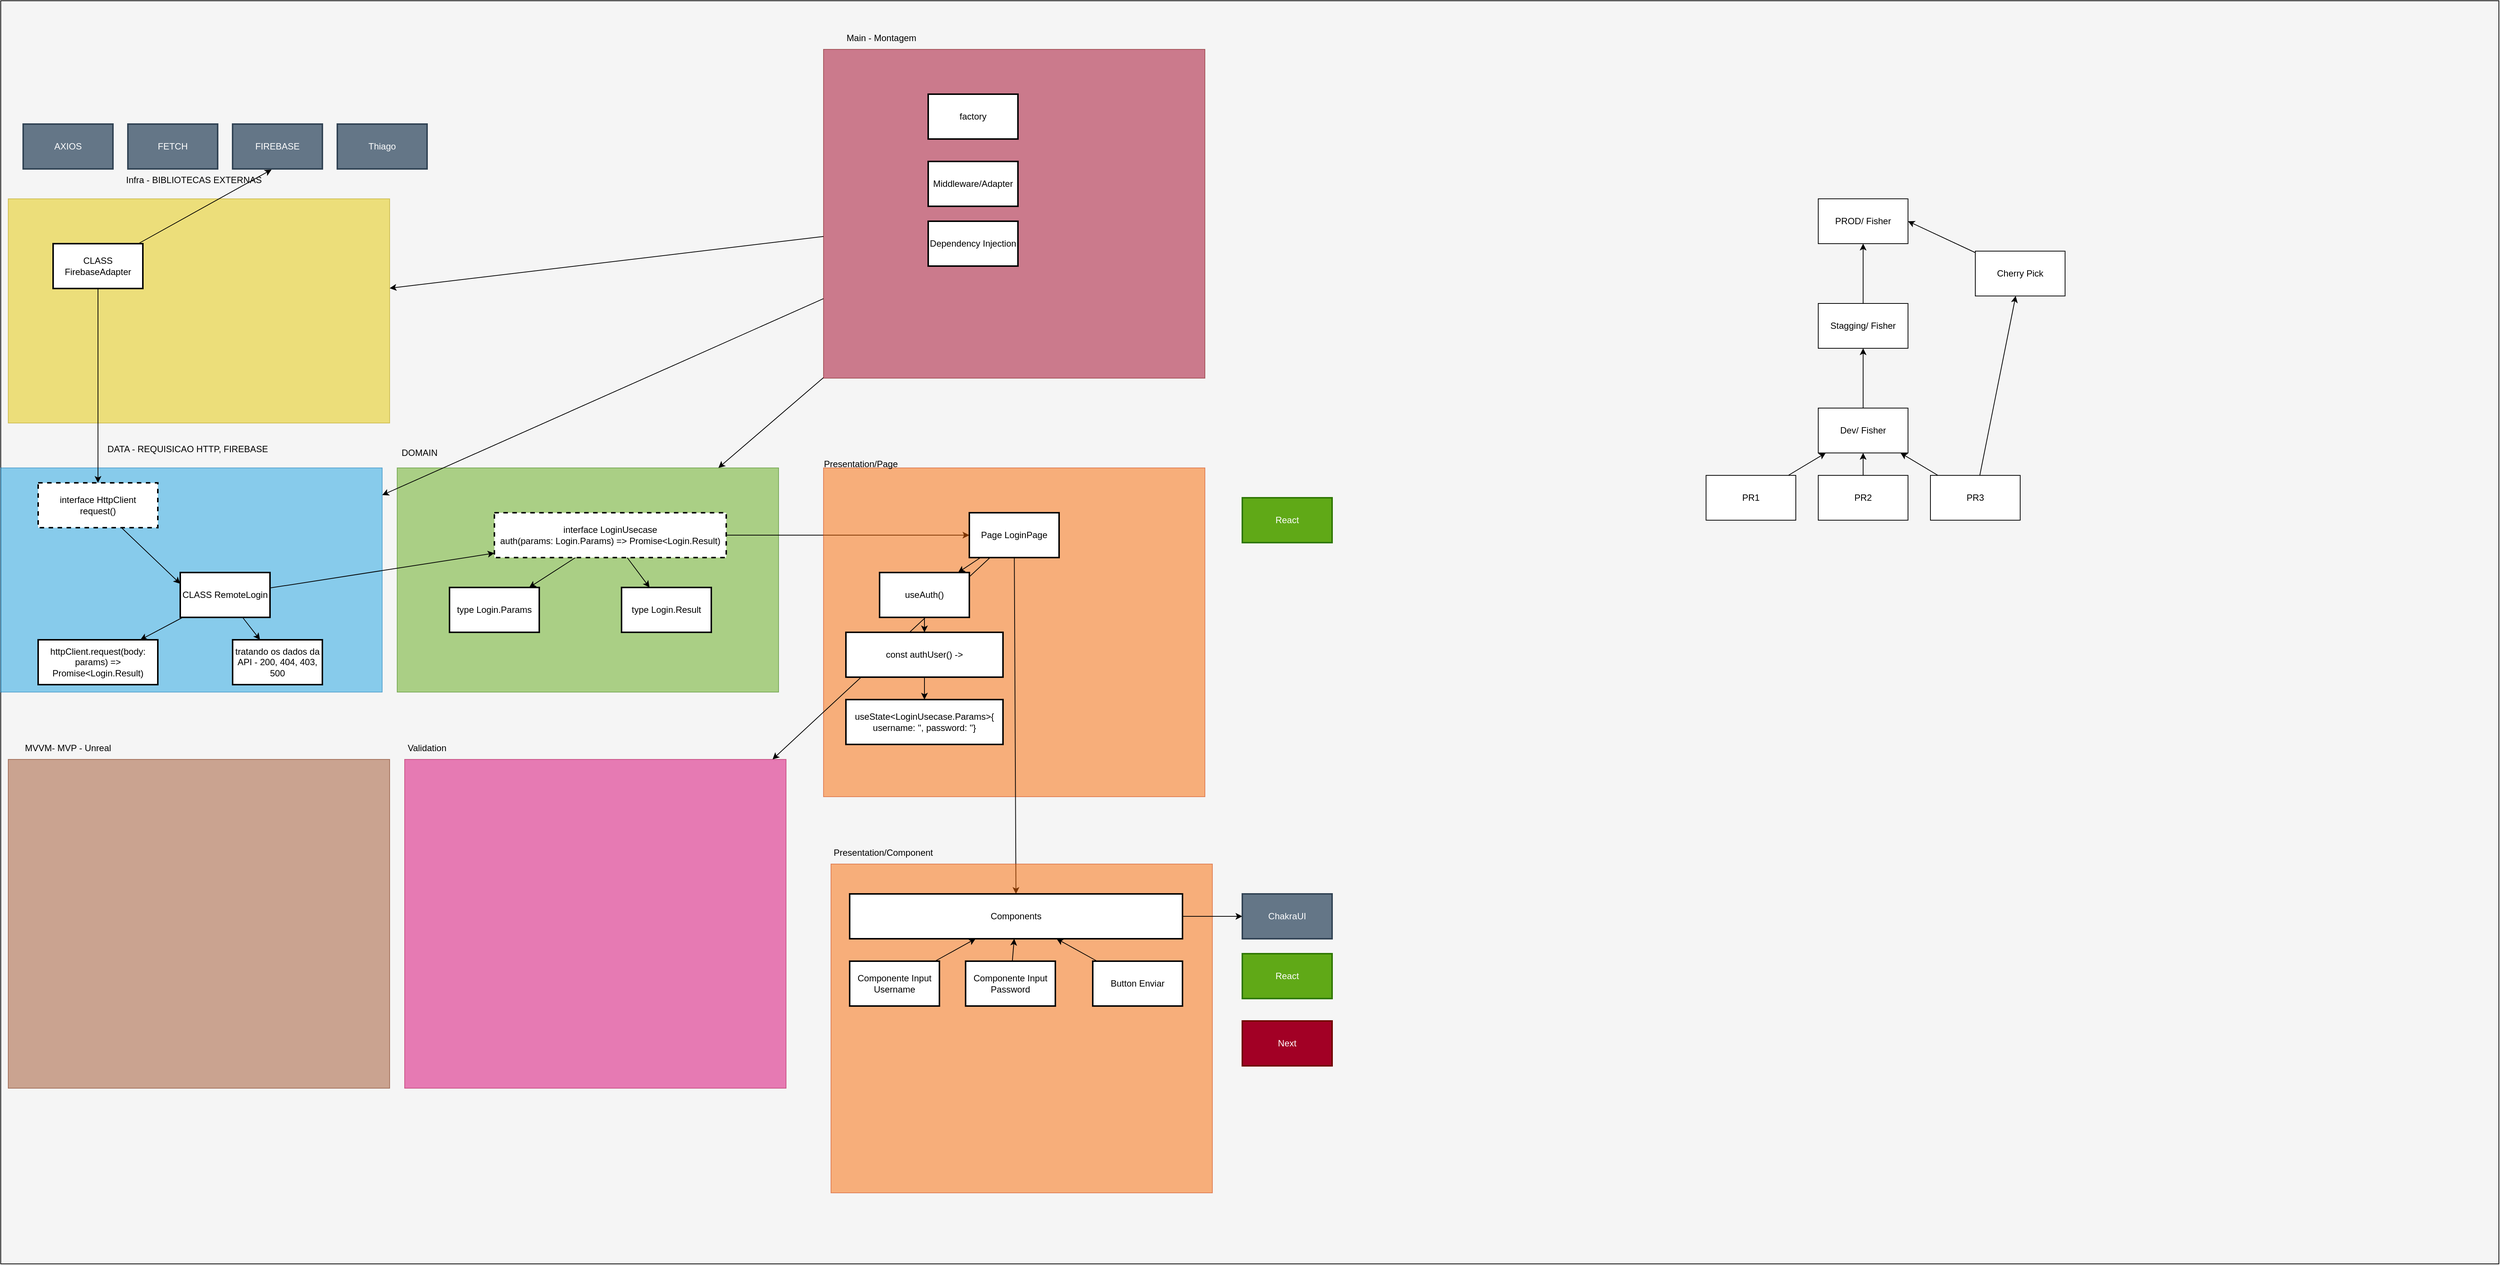 <mxfile>
    <diagram id="tPKMsFgk3ZpSfHLXEZsq" name="Page-1">
        <mxGraphModel dx="940" dy="1574" grid="1" gridSize="10" guides="1" tooltips="1" connect="1" arrows="1" fold="1" page="1" pageScale="1" pageWidth="850" pageHeight="1100" math="0" shadow="0">
            <root>
                <mxCell id="0"/>
                <mxCell id="1" parent="0"/>
                <mxCell id="3" value="" style="rounded=0;whiteSpace=wrap;html=1;fillColor=#f5f5f5;fontColor=#2B2D42;strokeColor=#000000;fontStyle=1" parent="1" vertex="1">
                    <mxGeometry x="20" y="-55" width="3340" height="1690" as="geometry"/>
                </mxCell>
                <mxCell id="78" value="" style="rounded=0;whiteSpace=wrap;html=1;fontColor=#ffffff;opacity=50;fillColor=#60a917;strokeColor=#2D7600;" parent="1" vertex="1">
                    <mxGeometry x="550" y="570" width="510" height="300" as="geometry"/>
                </mxCell>
                <mxCell id="79" value="DOMAIN" style="text;html=1;strokeColor=none;fillColor=none;align=center;verticalAlign=middle;whiteSpace=wrap;rounded=0;fontColor=#000000;opacity=50;" parent="1" vertex="1">
                    <mxGeometry x="550" y="535" width="60" height="30" as="geometry"/>
                </mxCell>
                <mxCell id="82" value="" style="edgeStyle=none;html=1;strokeColor=#000000;fontColor=#000000;" parent="1" source="80" target="81" edge="1">
                    <mxGeometry relative="1" as="geometry"/>
                </mxCell>
                <mxCell id="84" value="" style="edgeStyle=none;html=1;strokeColor=#000000;fontColor=#000000;" parent="1" source="80" target="83" edge="1">
                    <mxGeometry relative="1" as="geometry"/>
                </mxCell>
                <mxCell id="192" style="edgeStyle=none;html=1;strokeColor=#000000;" parent="1" source="80" target="158" edge="1">
                    <mxGeometry relative="1" as="geometry"/>
                </mxCell>
                <mxCell id="80" value="interface LoginUsecase&lt;br&gt;auth(params: Login.Params) =&amp;gt; Promise&amp;lt;Login.Result)" style="rounded=0;whiteSpace=wrap;html=1;fontColor=#000000;fillColor=#FFFFFF;strokeWidth=2;strokeColor=#000000;dashed=1;" parent="1" vertex="1">
                    <mxGeometry x="680" y="630" width="310" height="60" as="geometry"/>
                </mxCell>
                <mxCell id="81" value="type Login.Params" style="rounded=0;whiteSpace=wrap;html=1;fontColor=#000000;fillColor=#FFFFFF;strokeWidth=2;strokeColor=#000000;" parent="1" vertex="1">
                    <mxGeometry x="620" y="730" width="120" height="60" as="geometry"/>
                </mxCell>
                <mxCell id="83" value="type Login.Result" style="rounded=0;whiteSpace=wrap;html=1;fontColor=#000000;fillColor=#FFFFFF;strokeWidth=2;strokeColor=#000000;" parent="1" vertex="1">
                    <mxGeometry x="850" y="730" width="120" height="60" as="geometry"/>
                </mxCell>
                <mxCell id="85" value="" style="rounded=0;whiteSpace=wrap;html=1;fontColor=#ffffff;opacity=50;fillColor=#1ba1e2;strokeColor=#006EAF;fontStyle=0" parent="1" vertex="1">
                    <mxGeometry x="20" y="570" width="510" height="300" as="geometry"/>
                </mxCell>
                <mxCell id="86" value="DATA - REQUISICAO HTTP, FIREBASE" style="text;html=1;strokeColor=none;fillColor=none;align=center;verticalAlign=middle;whiteSpace=wrap;rounded=0;fontColor=#000000;opacity=50;" parent="1" vertex="1">
                    <mxGeometry x="20" y="530" width="500" height="30" as="geometry"/>
                </mxCell>
                <mxCell id="88" style="edgeStyle=none;html=1;strokeColor=#000000;fontColor=#000000;" parent="1" source="87" target="80" edge="1">
                    <mxGeometry relative="1" as="geometry"/>
                </mxCell>
                <mxCell id="92" value="" style="edgeStyle=none;html=1;strokeColor=#000000;fontColor=#000000;" parent="1" source="87" target="91" edge="1">
                    <mxGeometry relative="1" as="geometry"/>
                </mxCell>
                <mxCell id="110" value="" style="edgeStyle=none;html=1;strokeColor=#000000;fontColor=#000000;" parent="1" source="87" target="109" edge="1">
                    <mxGeometry relative="1" as="geometry"/>
                </mxCell>
                <mxCell id="87" value="CLASS RemoteLogin" style="rounded=0;whiteSpace=wrap;html=1;fontColor=#000000;fillColor=#FFFFFF;strokeWidth=2;strokeColor=#000000;" parent="1" vertex="1">
                    <mxGeometry x="260" y="710" width="120" height="60" as="geometry"/>
                </mxCell>
                <mxCell id="94" style="edgeStyle=none;html=1;entryX=0;entryY=0.25;entryDx=0;entryDy=0;strokeColor=#000000;fontColor=#000000;" parent="1" source="89" target="87" edge="1">
                    <mxGeometry relative="1" as="geometry"/>
                </mxCell>
                <mxCell id="89" value="interface HttpClient&lt;br&gt;request()" style="rounded=0;whiteSpace=wrap;html=1;fontColor=#000000;fillColor=#FFFFFF;strokeWidth=2;strokeColor=#000000;dashed=1;" parent="1" vertex="1">
                    <mxGeometry x="70" y="590" width="160" height="60" as="geometry"/>
                </mxCell>
                <mxCell id="91" value="httpClient.request(body: params) =&amp;gt; Promise&amp;lt;Login.Result)" style="rounded=0;whiteSpace=wrap;html=1;fontColor=#000000;fillColor=#FFFFFF;strokeWidth=2;strokeColor=#000000;" parent="1" vertex="1">
                    <mxGeometry x="70" y="800" width="160" height="60" as="geometry"/>
                </mxCell>
                <mxCell id="97" value="" style="rounded=0;whiteSpace=wrap;html=1;fontColor=#000000;opacity=50;fillColor=#e3c800;strokeColor=#B09500;" parent="1" vertex="1">
                    <mxGeometry x="30" y="210" width="510" height="300" as="geometry"/>
                </mxCell>
                <mxCell id="98" value="Infra - BIBLIOTECAS EXTERNAS&amp;nbsp;" style="text;html=1;strokeColor=none;fillColor=none;align=center;verticalAlign=middle;whiteSpace=wrap;rounded=0;fontColor=#000000;opacity=50;" parent="1" vertex="1">
                    <mxGeometry x="30" y="170" width="500" height="30" as="geometry"/>
                </mxCell>
                <mxCell id="99" value="AXIOS" style="rounded=0;whiteSpace=wrap;html=1;fontColor=#ffffff;fillColor=#647687;strokeWidth=2;strokeColor=#314354;" parent="1" vertex="1">
                    <mxGeometry x="50" y="110" width="120" height="60" as="geometry"/>
                </mxCell>
                <mxCell id="100" value="FETCH" style="rounded=0;whiteSpace=wrap;html=1;fontColor=#ffffff;fillColor=#647687;strokeWidth=2;strokeColor=#314354;" parent="1" vertex="1">
                    <mxGeometry x="190" y="110" width="120" height="60" as="geometry"/>
                </mxCell>
                <mxCell id="101" value="FIREBASE" style="rounded=0;whiteSpace=wrap;html=1;fontColor=#ffffff;fillColor=#647687;strokeWidth=2;strokeColor=#314354;" parent="1" vertex="1">
                    <mxGeometry x="330" y="110" width="120" height="60" as="geometry"/>
                </mxCell>
                <mxCell id="102" value="Thiago" style="rounded=0;whiteSpace=wrap;html=1;fontColor=#ffffff;fillColor=#647687;strokeWidth=2;strokeColor=#314354;" parent="1" vertex="1">
                    <mxGeometry x="470" y="110" width="120" height="60" as="geometry"/>
                </mxCell>
                <mxCell id="106" style="edgeStyle=none;html=1;strokeColor=#000000;fontColor=#000000;" parent="1" source="103" target="89" edge="1">
                    <mxGeometry relative="1" as="geometry"/>
                </mxCell>
                <mxCell id="108" style="edgeStyle=none;html=1;strokeColor=#000000;fontColor=#000000;entryX=0.704;entryY=0.033;entryDx=0;entryDy=0;entryPerimeter=0;" parent="1" source="103" target="98" edge="1">
                    <mxGeometry relative="1" as="geometry"/>
                </mxCell>
                <mxCell id="103" value="CLASS FirebaseAdapter" style="rounded=0;whiteSpace=wrap;html=1;fontColor=#000000;fillColor=#FFFFFF;strokeWidth=2;strokeColor=#000000;" parent="1" vertex="1">
                    <mxGeometry x="90" y="270" width="120" height="60" as="geometry"/>
                </mxCell>
                <mxCell id="109" value="tratando os dados da API - 200, 404, 403, 500" style="rounded=0;whiteSpace=wrap;html=1;fontColor=#000000;fillColor=#FFFFFF;strokeWidth=2;strokeColor=#000000;" parent="1" vertex="1">
                    <mxGeometry x="330" y="800" width="120" height="60" as="geometry"/>
                </mxCell>
                <mxCell id="154" value="" style="rounded=0;whiteSpace=wrap;html=1;fontColor=#000000;opacity=50;fillColor=#fa6800;strokeColor=#C73500;" parent="1" vertex="1">
                    <mxGeometry x="1120" y="570" width="510" height="440" as="geometry"/>
                </mxCell>
                <mxCell id="155" value="Main - Montagem" style="text;html=1;strokeColor=none;fillColor=none;align=center;verticalAlign=middle;whiteSpace=wrap;rounded=0;fontColor=#000000;opacity=50;" parent="1" vertex="1">
                    <mxGeometry x="1135" y="-20" width="125" height="30" as="geometry"/>
                </mxCell>
                <mxCell id="185" style="edgeStyle=none;html=1;strokeColor=#000000;" parent="1" source="158" target="178" edge="1">
                    <mxGeometry relative="1" as="geometry"/>
                </mxCell>
                <mxCell id="196" style="edgeStyle=none;html=1;strokeColor=#000000;" parent="1" source="158" target="193" edge="1">
                    <mxGeometry relative="1" as="geometry"/>
                </mxCell>
                <mxCell id="224" style="edgeStyle=none;html=1;strokeColor=#000000;" parent="1" source="158" target="220" edge="1">
                    <mxGeometry relative="1" as="geometry"/>
                </mxCell>
                <mxCell id="158" value="Page LoginPage" style="rounded=0;whiteSpace=wrap;html=1;fontColor=#000000;fillColor=#FFFFFF;strokeWidth=2;strokeColor=#000000;" parent="1" vertex="1">
                    <mxGeometry x="1315" y="630" width="120" height="60" as="geometry"/>
                </mxCell>
                <mxCell id="163" value="useState&amp;lt;LoginUsecase.Params&amp;gt;{&lt;br&gt;username: '', password: ''}" style="rounded=0;whiteSpace=wrap;html=1;fontColor=#000000;fillColor=#FFFFFF;strokeWidth=2;strokeColor=#000000;" parent="1" vertex="1">
                    <mxGeometry x="1150" y="880" width="210" height="60" as="geometry"/>
                </mxCell>
                <mxCell id="175" value="" style="rounded=0;whiteSpace=wrap;html=1;fontColor=#000000;opacity=50;fillColor=#fa6800;strokeColor=#C73500;" parent="1" vertex="1">
                    <mxGeometry x="1130" y="1100" width="510" height="440" as="geometry"/>
                </mxCell>
                <mxCell id="176" value="Presentation/Component" style="text;html=1;strokeColor=none;fillColor=none;align=center;verticalAlign=middle;whiteSpace=wrap;rounded=0;fontColor=#000000;opacity=50;" parent="1" vertex="1">
                    <mxGeometry x="1170" y="1070" width="60" height="30" as="geometry"/>
                </mxCell>
                <mxCell id="188" style="edgeStyle=none;html=1;strokeColor=#000000;" parent="1" source="178" target="187" edge="1">
                    <mxGeometry relative="1" as="geometry"/>
                </mxCell>
                <mxCell id="178" value="Components" style="rounded=0;whiteSpace=wrap;html=1;fontColor=#000000;fillColor=#FFFFFF;strokeWidth=2;strokeColor=#000000;" parent="1" vertex="1">
                    <mxGeometry x="1155" y="1140" width="445" height="60" as="geometry"/>
                </mxCell>
                <mxCell id="184" value="" style="edgeStyle=none;html=1;strokeColor=#000000;" parent="1" source="179" target="178" edge="1">
                    <mxGeometry relative="1" as="geometry"/>
                </mxCell>
                <mxCell id="179" value="Componente Input Username" style="rounded=0;whiteSpace=wrap;html=1;fontColor=#000000;fillColor=#FFFFFF;strokeWidth=2;strokeColor=#000000;" parent="1" vertex="1">
                    <mxGeometry x="1155" y="1230" width="120" height="60" as="geometry"/>
                </mxCell>
                <mxCell id="183" value="" style="edgeStyle=none;html=1;strokeColor=#000000;" parent="1" source="180" target="178" edge="1">
                    <mxGeometry relative="1" as="geometry"/>
                </mxCell>
                <mxCell id="180" value="Componente Input Password" style="rounded=0;whiteSpace=wrap;html=1;fontColor=#000000;fillColor=#FFFFFF;strokeWidth=2;strokeColor=#000000;" parent="1" vertex="1">
                    <mxGeometry x="1310" y="1230" width="120" height="60" as="geometry"/>
                </mxCell>
                <mxCell id="182" value="" style="edgeStyle=none;html=1;strokeColor=#000000;" parent="1" source="181" target="178" edge="1">
                    <mxGeometry relative="1" as="geometry"/>
                </mxCell>
                <mxCell id="181" value="Button Enviar" style="rounded=0;whiteSpace=wrap;html=1;fontColor=#000000;fillColor=#FFFFFF;strokeWidth=2;strokeColor=#000000;" parent="1" vertex="1">
                    <mxGeometry x="1480" y="1230" width="120" height="60" as="geometry"/>
                </mxCell>
                <mxCell id="187" value="ChakraUI" style="rounded=0;whiteSpace=wrap;html=1;fontColor=#ffffff;fillColor=#647687;strokeWidth=2;strokeColor=#314354;" parent="1" vertex="1">
                    <mxGeometry x="1680" y="1140" width="120" height="60" as="geometry"/>
                </mxCell>
                <mxCell id="197" style="edgeStyle=none;html=1;entryX=0.5;entryY=0;entryDx=0;entryDy=0;strokeColor=#000000;" parent="1" source="190" target="163" edge="1">
                    <mxGeometry relative="1" as="geometry"/>
                </mxCell>
                <mxCell id="190" value="&amp;nbsp;const authUser() -&amp;gt;&amp;nbsp;" style="rounded=0;whiteSpace=wrap;html=1;fontColor=#000000;fillColor=#FFFFFF;strokeWidth=2;strokeColor=#000000;" parent="1" vertex="1">
                    <mxGeometry x="1150" y="790" width="210" height="60" as="geometry"/>
                </mxCell>
                <mxCell id="195" style="edgeStyle=none;html=1;strokeColor=#000000;" parent="1" source="193" target="190" edge="1">
                    <mxGeometry relative="1" as="geometry"/>
                </mxCell>
                <mxCell id="193" value="useAuth()" style="rounded=0;whiteSpace=wrap;html=1;fontColor=#000000;fillColor=#FFFFFF;strokeWidth=2;strokeColor=#000000;" parent="1" vertex="1">
                    <mxGeometry x="1195" y="710" width="120" height="60" as="geometry"/>
                </mxCell>
                <mxCell id="226" style="edgeStyle=none;html=1;strokeColor=#000000;" parent="1" source="203" target="97" edge="1">
                    <mxGeometry relative="1" as="geometry"/>
                </mxCell>
                <mxCell id="227" style="edgeStyle=none;html=1;strokeColor=#000000;" parent="1" source="203" target="78" edge="1">
                    <mxGeometry relative="1" as="geometry"/>
                </mxCell>
                <mxCell id="228" style="edgeStyle=none;html=1;strokeColor=#000000;" parent="1" source="203" target="85" edge="1">
                    <mxGeometry relative="1" as="geometry"/>
                </mxCell>
                <mxCell id="203" value="" style="rounded=0;whiteSpace=wrap;html=1;fontColor=#ffffff;opacity=50;fillColor=#a20025;strokeColor=#6F0000;" parent="1" vertex="1">
                    <mxGeometry x="1120" y="10" width="510" height="440" as="geometry"/>
                </mxCell>
                <mxCell id="204" value="Presentation/Page" style="text;html=1;strokeColor=none;fillColor=none;align=center;verticalAlign=middle;whiteSpace=wrap;rounded=0;fontColor=#000000;opacity=50;" parent="1" vertex="1">
                    <mxGeometry x="1140" y="550" width="60" height="30" as="geometry"/>
                </mxCell>
                <mxCell id="205" value="factory" style="rounded=0;whiteSpace=wrap;html=1;fontColor=#000000;fillColor=#FFFFFF;strokeWidth=2;strokeColor=#000000;" parent="1" vertex="1">
                    <mxGeometry x="1260" y="70" width="120" height="60" as="geometry"/>
                </mxCell>
                <mxCell id="207" value="React" style="rounded=0;whiteSpace=wrap;html=1;fontColor=#ffffff;fillColor=#60a917;strokeWidth=2;strokeColor=#2D7600;" parent="1" vertex="1">
                    <mxGeometry x="1680" y="610" width="120" height="60" as="geometry"/>
                </mxCell>
                <mxCell id="211" value="React" style="rounded=0;whiteSpace=wrap;html=1;fontColor=#ffffff;fillColor=#60a917;strokeWidth=2;strokeColor=#2D7600;" parent="1" vertex="1">
                    <mxGeometry x="1680" y="1220" width="120" height="60" as="geometry"/>
                </mxCell>
                <mxCell id="212" value="Next" style="rounded=0;whiteSpace=wrap;html=1;fontColor=#ffffff;fillColor=#a20025;strokeWidth=2;strokeColor=#6F0000;" parent="1" vertex="1">
                    <mxGeometry x="1680" y="1310" width="120" height="60" as="geometry"/>
                </mxCell>
                <mxCell id="219" value="Middleware/Adapter" style="rounded=0;whiteSpace=wrap;html=1;fontColor=#000000;fillColor=#FFFFFF;strokeWidth=2;strokeColor=#000000;" parent="1" vertex="1">
                    <mxGeometry x="1260" y="160" width="120" height="60" as="geometry"/>
                </mxCell>
                <mxCell id="220" value="" style="rounded=0;whiteSpace=wrap;html=1;fontColor=#ffffff;opacity=50;fillColor=#d80073;strokeColor=#A50040;" parent="1" vertex="1">
                    <mxGeometry x="560" y="960" width="510" height="440" as="geometry"/>
                </mxCell>
                <mxCell id="221" value="Validation" style="text;html=1;strokeColor=none;fillColor=none;align=center;verticalAlign=middle;whiteSpace=wrap;rounded=0;fontColor=#000000;opacity=50;" parent="1" vertex="1">
                    <mxGeometry x="560" y="930" width="60" height="30" as="geometry"/>
                </mxCell>
                <mxCell id="222" value="" style="rounded=0;whiteSpace=wrap;html=1;fontColor=#ffffff;opacity=50;fillColor=#a0522d;strokeColor=#6D1F00;" parent="1" vertex="1">
                    <mxGeometry x="30" y="960" width="510" height="440" as="geometry"/>
                </mxCell>
                <mxCell id="223" value="MVVM- MVP - Unreal" style="text;html=1;strokeColor=none;fillColor=none;align=center;verticalAlign=middle;whiteSpace=wrap;rounded=0;fontColor=#000000;opacity=50;" parent="1" vertex="1">
                    <mxGeometry x="30" y="930" width="160" height="30" as="geometry"/>
                </mxCell>
                <mxCell id="229" value="Dependency Injection" style="rounded=0;whiteSpace=wrap;html=1;fontColor=#000000;fillColor=#FFFFFF;strokeWidth=2;strokeColor=#000000;" parent="1" vertex="1">
                    <mxGeometry x="1260" y="240" width="120" height="60" as="geometry"/>
                </mxCell>
                <mxCell id="230" value="PROD/ Fisher" style="rounded=0;whiteSpace=wrap;html=1;" vertex="1" parent="1">
                    <mxGeometry x="2450" y="210" width="120" height="60" as="geometry"/>
                </mxCell>
                <mxCell id="242" style="edgeStyle=none;html=1;entryX=0.5;entryY=1;entryDx=0;entryDy=0;strokeColor=#000000;" edge="1" parent="1" source="231" target="230">
                    <mxGeometry relative="1" as="geometry"/>
                </mxCell>
                <mxCell id="231" value="Stagging/ Fisher" style="rounded=0;whiteSpace=wrap;html=1;" vertex="1" parent="1">
                    <mxGeometry x="2450" y="350" width="120" height="60" as="geometry"/>
                </mxCell>
                <mxCell id="241" style="edgeStyle=none;html=1;strokeColor=#000000;" edge="1" parent="1" source="233" target="231">
                    <mxGeometry relative="1" as="geometry"/>
                </mxCell>
                <mxCell id="233" value="Dev/ Fisher" style="rounded=0;whiteSpace=wrap;html=1;" vertex="1" parent="1">
                    <mxGeometry x="2450" y="490" width="120" height="60" as="geometry"/>
                </mxCell>
                <mxCell id="238" style="edgeStyle=none;html=1;strokeColor=#000000;" edge="1" parent="1" source="235" target="233">
                    <mxGeometry relative="1" as="geometry"/>
                </mxCell>
                <mxCell id="235" value="PR1" style="rounded=0;whiteSpace=wrap;html=1;" vertex="1" parent="1">
                    <mxGeometry x="2300" y="580" width="120" height="60" as="geometry"/>
                </mxCell>
                <mxCell id="239" style="edgeStyle=none;html=1;entryX=0.5;entryY=1;entryDx=0;entryDy=0;strokeColor=#000000;" edge="1" parent="1" source="236" target="233">
                    <mxGeometry relative="1" as="geometry"/>
                </mxCell>
                <mxCell id="236" value="PR2" style="rounded=0;whiteSpace=wrap;html=1;" vertex="1" parent="1">
                    <mxGeometry x="2450" y="580" width="120" height="60" as="geometry"/>
                </mxCell>
                <mxCell id="240" style="edgeStyle=none;html=1;strokeColor=#000000;" edge="1" parent="1" source="237" target="233">
                    <mxGeometry relative="1" as="geometry"/>
                </mxCell>
                <mxCell id="246" style="edgeStyle=none;html=1;strokeColor=#000000;" edge="1" parent="1" source="237" target="243">
                    <mxGeometry relative="1" as="geometry"/>
                </mxCell>
                <mxCell id="237" value="PR3" style="rounded=0;whiteSpace=wrap;html=1;" vertex="1" parent="1">
                    <mxGeometry x="2600" y="580" width="120" height="60" as="geometry"/>
                </mxCell>
                <mxCell id="244" style="edgeStyle=none;html=1;entryX=1;entryY=0.5;entryDx=0;entryDy=0;strokeColor=#000000;" edge="1" parent="1" source="243" target="230">
                    <mxGeometry relative="1" as="geometry"/>
                </mxCell>
                <mxCell id="243" value="Cherry Pick" style="rounded=0;whiteSpace=wrap;html=1;" vertex="1" parent="1">
                    <mxGeometry x="2660" y="280" width="120" height="60" as="geometry"/>
                </mxCell>
            </root>
        </mxGraphModel>
    </diagram>
</mxfile>